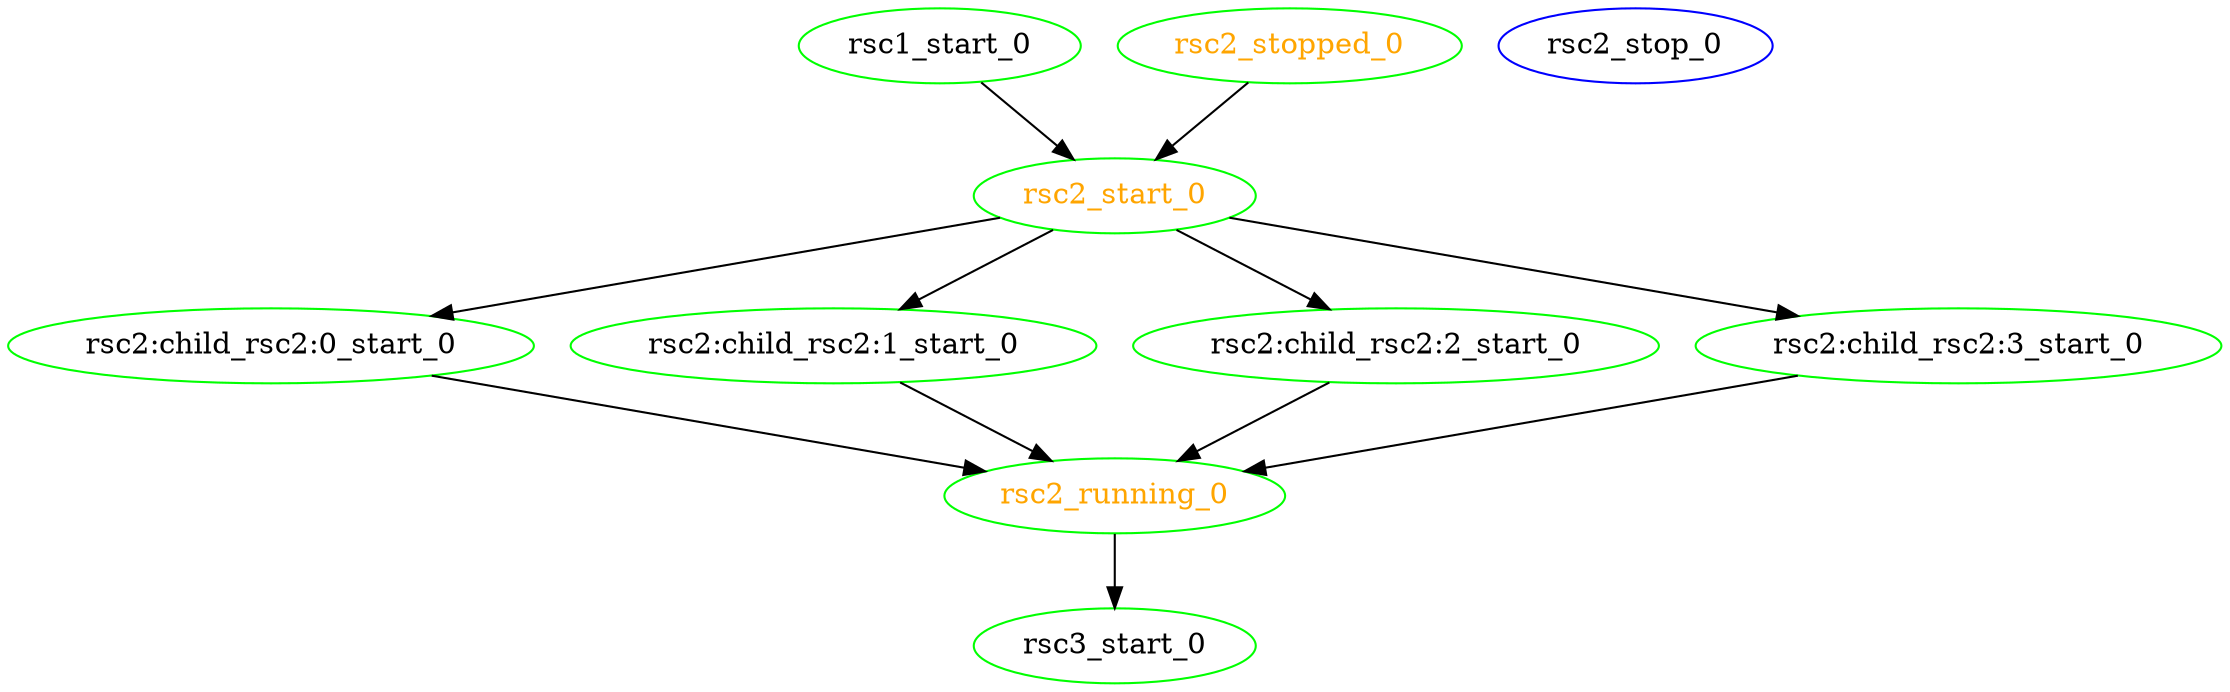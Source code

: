 digraph "g" {
	size = "30,30"
"rsc1_start_0" [ color="green" ]
"rsc2:child_rsc2:0_start_0" [ color="green" ]
"rsc2:child_rsc2:1_start_0" [ color="green" ]
"rsc2:child_rsc2:2_start_0" [ color="green" ]
"rsc2:child_rsc2:3_start_0" [ color="green" ]
"rsc2_start_0" [ color="green" fontcolor="orange" ]
"rsc2_running_0" [ color="green" fontcolor="orange" ]
"rsc2_stop_0" [ color="blue" ]
"rsc2_stopped_0" [ color="green" fontcolor="orange" ]
"rsc3_start_0" [ color="green" ]
"rsc2_start_0" -> "rsc2:child_rsc2:0_start_0"
"rsc2_start_0" -> "rsc2:child_rsc2:1_start_0"
"rsc2_start_0" -> "rsc2:child_rsc2:2_start_0"
"rsc2_start_0" -> "rsc2:child_rsc2:3_start_0"
"rsc1_start_0" -> "rsc2_start_0"
"rsc2_stopped_0" -> "rsc2_start_0"
"rsc2:child_rsc2:0_start_0" -> "rsc2_running_0"
"rsc2:child_rsc2:1_start_0" -> "rsc2_running_0"
"rsc2:child_rsc2:2_start_0" -> "rsc2_running_0"
"rsc2:child_rsc2:3_start_0" -> "rsc2_running_0"
"rsc2_running_0" -> "rsc3_start_0"
}

